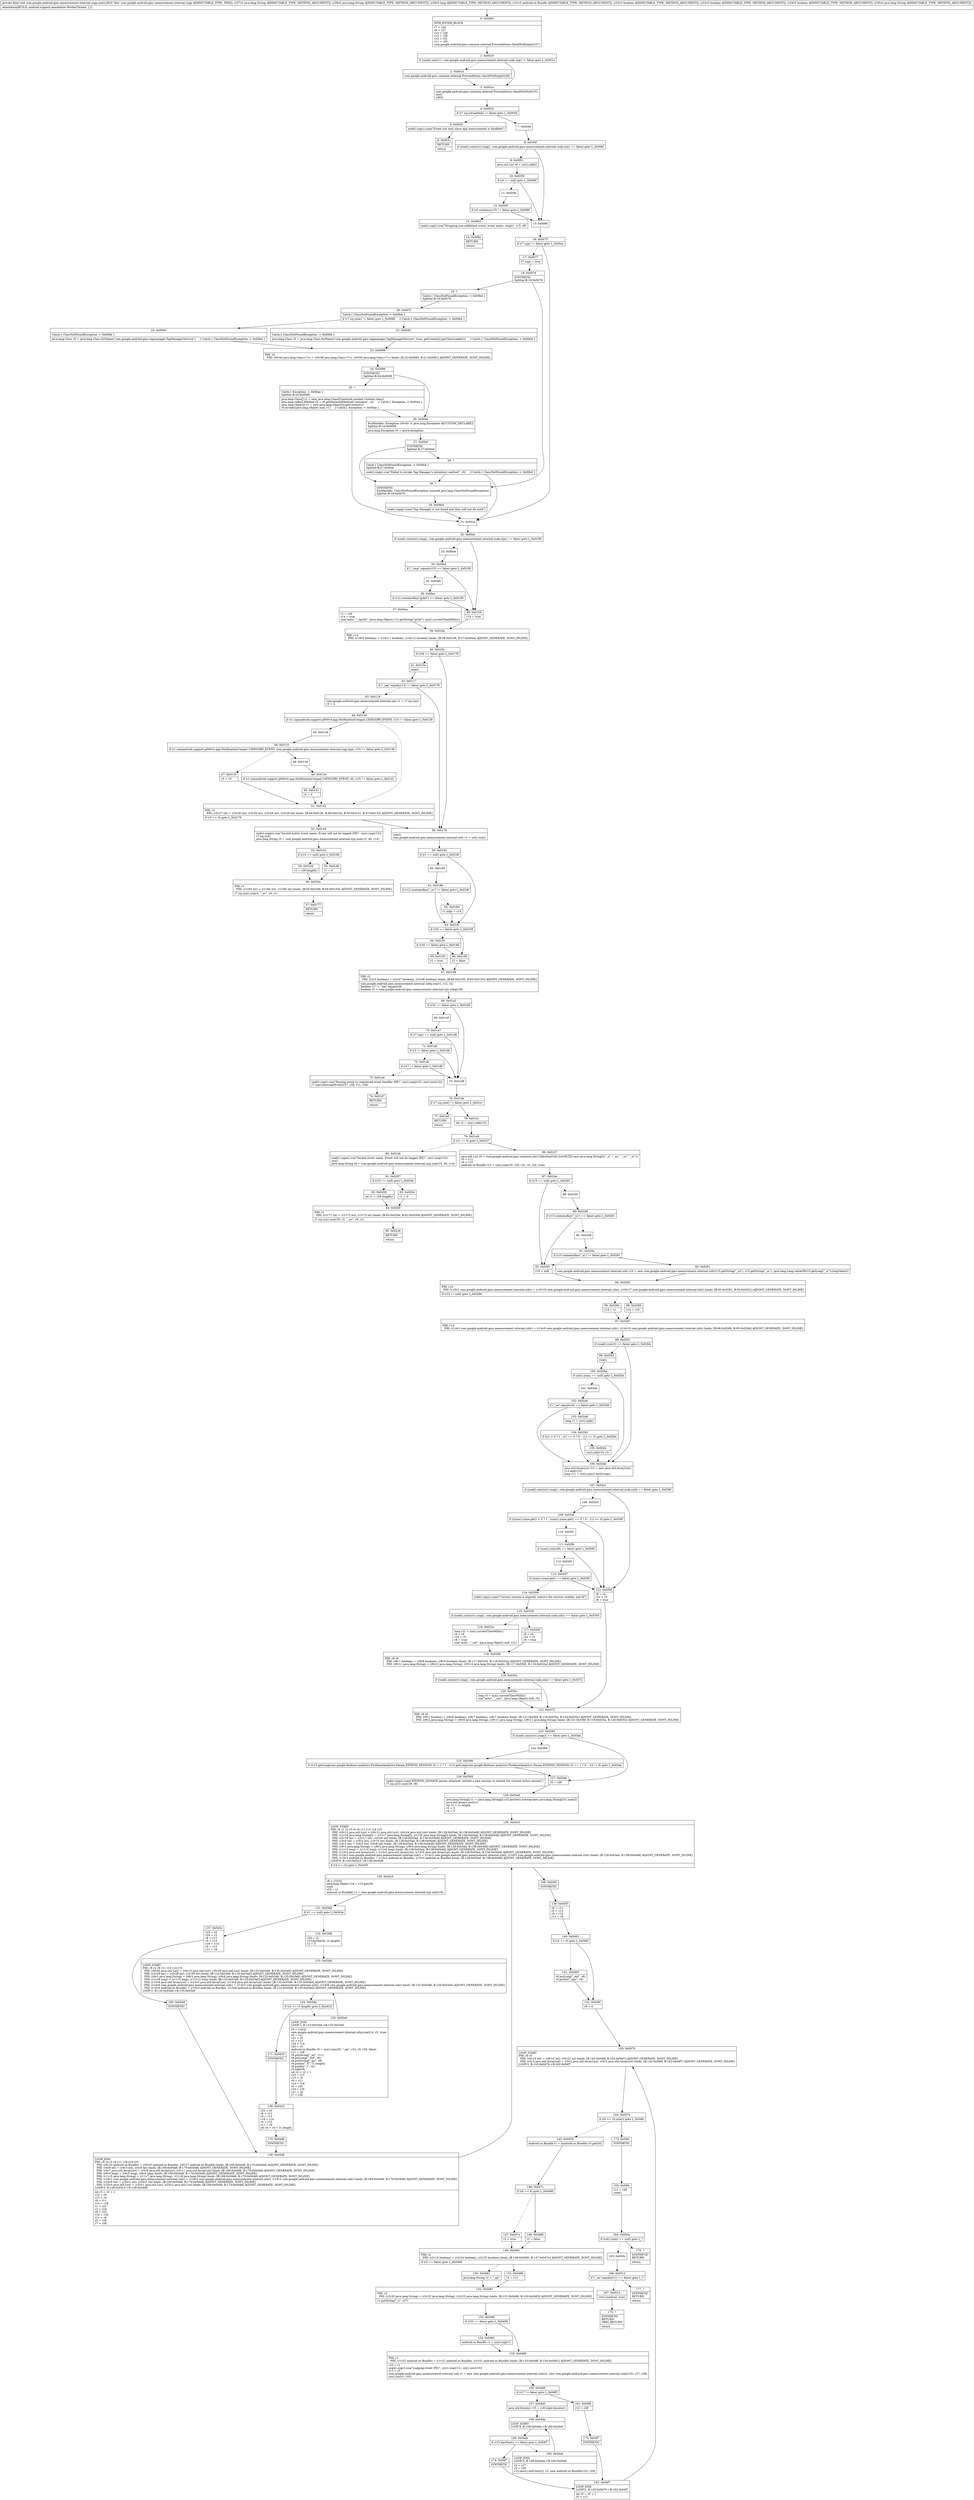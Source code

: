 digraph "CFG forcom.google.android.gms.measurement.internal.zzgp.zza(Ljava\/lang\/String;Ljava\/lang\/String;JLandroid\/os\/Bundle;ZZZLjava\/lang\/String;)V" {
Node_0 [shape=record,label="{0\:\ 0x0000|MTH_ENTER_BLOCK\l|r7 = r26\lr8 = r27\lr15 = r28\lr13 = r29\lr12 = r31\lr11 = r35\lcom.google.android.gms.common.internal.Preconditions.checkNotEmpty(r27)\l}"];
Node_1 [shape=record,label="{1\:\ 0x0019|if (zzad().zze(r11, com.google.android.gms.measurement.internal.zzak.zzip) != false) goto L_0x001e\l}"];
Node_2 [shape=record,label="{2\:\ 0x001b|com.google.android.gms.common.internal.Preconditions.checkNotEmpty(r28)\l}"];
Node_3 [shape=record,label="{3\:\ 0x001e|com.google.android.gms.common.internal.Preconditions.checkNotNull(r31)\lzzo()\lzzbi()\l}"];
Node_4 [shape=record,label="{4\:\ 0x002d|if (r7.zzj.isEnabled() != false) goto L_0x003d\l}"];
Node_5 [shape=record,label="{5\:\ 0x002f|zzab().zzgr().zzao(\"Event not sent since app measurement is disabled\")\l}"];
Node_6 [shape=record,label="{6\:\ 0x003c|RETURN\l|return\l}"];
Node_7 [shape=record,label="{7\:\ 0x003d}"];
Node_8 [shape=record,label="{8\:\ 0x004f|if (zzad().zze(zzr().zzag(), com.google.android.gms.measurement.internal.zzak.zzix) == false) goto L_0x006f\l}"];
Node_9 [shape=record,label="{9\:\ 0x0051|java.util.List r0 = zzr().zzbh()\l}"];
Node_10 [shape=record,label="{10\:\ 0x0059|if (r0 == null) goto L_0x006f\l}"];
Node_11 [shape=record,label="{11\:\ 0x005b}"];
Node_12 [shape=record,label="{12\:\ 0x005f|if (r0.contains(r15) != false) goto L_0x006f\l}"];
Node_13 [shape=record,label="{13\:\ 0x0061|zzab().zzgr().zza(\"Dropping non\-safelisted event. event name, origin\", r15, r8)\l}"];
Node_14 [shape=record,label="{14\:\ 0x006e|RETURN\l|return\l}"];
Node_15 [shape=record,label="{15\:\ 0x006f}"];
Node_16 [shape=record,label="{16\:\ 0x0075|if (r7.zzpx != false) goto L_0x00ca\l}"];
Node_17 [shape=record,label="{17\:\ 0x0077|r7.zzpx = true\l}"];
Node_18 [shape=record,label="{18\:\ 0x0079|SYNTHETIC\lSplitter:B:18:0x0079\l}"];
Node_19 [shape=record,label="{19\:\ ?|Catch:\{ ClassNotFoundException \-\> 0x00bd \}\lSplitter:B:18:0x0079\l}"];
Node_20 [shape=record,label="{20\:\ 0x007f|Catch:\{ ClassNotFoundException \-\> 0x00bd \}\l|if (r7.zzj.zzia() != false) goto L_0x0090     \/\/ Catch:\{ ClassNotFoundException \-\> 0x00bd \}\l}"];
Node_21 [shape=record,label="{21\:\ 0x0081|Catch:\{ ClassNotFoundException \-\> 0x00bd \}\l|java.lang.Class r0 = java.lang.Class.forName(\"com.google.android.gms.tagmanager.TagManagerService\", true, getContext().getClassLoader())     \/\/ Catch:\{ ClassNotFoundException \-\> 0x00bd \}\l}"];
Node_22 [shape=record,label="{22\:\ 0x0090|Catch:\{ ClassNotFoundException \-\> 0x00bd \}\l|java.lang.Class r0 = java.lang.Class.forName(\"com.google.android.gms.tagmanager.TagManagerService\")     \/\/ Catch:\{ ClassNotFoundException \-\> 0x00bd \}\l}"];
Node_23 [shape=record,label="{23\:\ 0x0096|PHI: r0 \l  PHI: (r0v44 java.lang.Class\<?\>) = (r0v48 java.lang.Class\<?\>), (r0v50 java.lang.Class\<?\>) binds: [B:22:0x0090, B:21:0x0081] A[DONT_GENERATE, DONT_INLINE]\l}"];
Node_24 [shape=record,label="{24\:\ 0x0098|SYNTHETIC\lSplitter:B:24:0x0098\l}"];
Node_25 [shape=record,label="{25\:\ ?|Catch:\{ Exception \-\> 0x00ae \}\lSplitter:B:24:0x0098\l|java.lang.Class[] r2 = new java.lang.Class[]\{android.content.Context.class\}\ljava.lang.reflect.Method r0 = r0.getDeclaredMethod(\"initialize\", r2)     \/\/ Catch:\{ Exception \-\> 0x00ae \}\ljava.lang.Object[] r1 = new java.lang.Object[]\{getContext()\}\lr0.invoke((java.lang.Object) null, r1)     \/\/ Catch:\{ Exception \-\> 0x00ae \}\l}"];
Node_26 [shape=record,label="{26\:\ 0x00ae|ExcHandler: Exception (r0v45 'e' java.lang.Exception A[CUSTOM_DECLARE])\lSplitter:B:24:0x0098\l|java.lang.Exception r0 = move\-exception\l}"];
Node_27 [shape=record,label="{27\:\ 0x00af|SYNTHETIC\lSplitter:B:27:0x00af\l}"];
Node_28 [shape=record,label="{28\:\ ?|Catch:\{ ClassNotFoundException \-\> 0x00bd \}\lSplitter:B:27:0x00af\l|zzab().zzgn().zza(\"Failed to invoke Tag Manager's initialize() method\", r0)     \/\/ Catch:\{ ClassNotFoundException \-\> 0x00bd \}\l}"];
Node_29 [shape=record,label="{29\:\ 0x00bd|zzab().zzgq().zzao(\"Tag Manager is not found and thus will not be used\")\l}"];
Node_30 [shape=record,label="{30\:\ ?|SYNTHETIC\lExcHandler: ClassNotFoundException (unused java.lang.ClassNotFoundException)\lSplitter:B:18:0x0079\l}"];
Node_31 [shape=record,label="{31\:\ 0x00ca}"];
Node_32 [shape=record,label="{32\:\ 0x00dc|if (zzad().zze(zzr().zzag(), com.google.android.gms.measurement.internal.zzak.zzje) == false) goto L_0x0109\l}"];
Node_33 [shape=record,label="{33\:\ 0x00de}"];
Node_34 [shape=record,label="{34\:\ 0x00e4|if (\"_cmp\".equals(r15) == false) goto L_0x0109\l}"];
Node_35 [shape=record,label="{35\:\ 0x00e6}"];
Node_36 [shape=record,label="{36\:\ 0x00ec|if (r12.containsKey(\"gclid\") == false) goto L_0x0109\l}"];
Node_37 [shape=record,label="{37\:\ 0x00ee|r1 = r26\lr14 = true\lzza(\"auto\", \"_lgclid\", (java.lang.Object) r12.getString(\"gclid\"), zzx().currentTimeMillis())\l}"];
Node_38 [shape=record,label="{38\:\ 0x0109|r14 = true\l}"];
Node_39 [shape=record,label="{39\:\ 0x010a|PHI: r14 \l  PHI: (r14v0 boolean) = (r14v11 boolean), (r14v12 boolean) binds: [B:38:0x0109, B:37:0x00ee] A[DONT_GENERATE, DONT_INLINE]\l}"];
Node_40 [shape=record,label="{40\:\ 0x010c|if (r34 == false) goto L_0x0178\l}"];
Node_41 [shape=record,label="{41\:\ 0x010e|zzae()\l}"];
Node_42 [shape=record,label="{42\:\ 0x0117|if (\"_iap\".equals(r15) != false) goto L_0x0178\l}"];
Node_43 [shape=record,label="{43\:\ 0x0119|com.google.android.gms.measurement.internal.zzjs r1 = r7.zzj.zzz()\lr3 = 2\l}"];
Node_44 [shape=record,label="{44\:\ 0x0126|if (r1.zzp(android.support.p000v4.app.NotificationCompat.CATEGORY_EVENT, r15) != false) goto L_0x0129\l}"];
Node_45 [shape=record,label="{45\:\ 0x0129}"];
Node_46 [shape=record,label="{46\:\ 0x0131|if (r1.zza(android.support.p000v4.app.NotificationCompat.CATEGORY_EVENT, com.google.android.gms.measurement.internal.zzgj.zzpn, r15) != false) goto L_0x0138\l}"];
Node_47 [shape=record,label="{47\:\ 0x0133|r3 = 13\l}"];
Node_48 [shape=record,label="{48\:\ 0x0138}"];
Node_49 [shape=record,label="{49\:\ 0x013e|if (r1.zza(android.support.p000v4.app.NotificationCompat.CATEGORY_EVENT, 40, r15) != false) goto L_0x0141\l}"];
Node_50 [shape=record,label="{50\:\ 0x0141|r3 = 0\l}"];
Node_51 [shape=record,label="{51\:\ 0x0142|PHI: r3 \l  PHI: (r3v27 int) = (r3v26 int), (r3v26 int), (r3v28 int), (r3v29 int) binds: [B:44:0x0126, B:49:0x013e, B:50:0x0141, B:47:0x0133] A[DONT_GENERATE, DONT_INLINE]\l|if (r3 == 0) goto L_0x0178\l}"];
Node_52 [shape=record,label="{52\:\ 0x0144|zzab().zzgm().zza(\"Invalid public event name. Event will not be logged (FE)\", zzy().zzaj(r15))\lr7.zzj.zzz()\ljava.lang.String r0 = com.google.android.gms.measurement.internal.zzjs.zza(r15, 40, r14)\l}"];
Node_53 [shape=record,label="{53\:\ 0x0162|if (r15 == null) goto L_0x016b\l}"];
Node_54 [shape=record,label="{54\:\ 0x0164|r1 = r28.length()\l}"];
Node_55 [shape=record,label="{55\:\ 0x016b|r1 = 0\l}"];
Node_56 [shape=record,label="{56\:\ 0x016c|PHI: r1 \l  PHI: (r1v83 int) = (r1v84 int), (r1v85 int) binds: [B:55:0x016b, B:54:0x0164] A[DONT_GENERATE, DONT_INLINE]\l|r7.zzj.zzz().zza(r3, \"_ev\", r0, r1)\l}"];
Node_57 [shape=record,label="{57\:\ 0x0177|RETURN\l|return\l}"];
Node_58 [shape=record,label="{58\:\ 0x0178|zzae()\lcom.google.android.gms.measurement.internal.zzhr r1 = zzt().zzin()\l}"];
Node_59 [shape=record,label="{59\:\ 0x0183|if (r1 == null) goto L_0x018f\l}"];
Node_60 [shape=record,label="{60\:\ 0x0185}"];
Node_61 [shape=record,label="{61\:\ 0x018b|if (r12.containsKey(\"_sc\") != false) goto L_0x018f\l}"];
Node_62 [shape=record,label="{62\:\ 0x018d|r1.zzqx = r14\l}"];
Node_63 [shape=record,label="{63\:\ 0x018f|if (r32 == false) goto L_0x0195\l}"];
Node_64 [shape=record,label="{64\:\ 0x0191|if (r34 == false) goto L_0x0195\l}"];
Node_65 [shape=record,label="{65\:\ 0x0193|r2 = true\l}"];
Node_66 [shape=record,label="{66\:\ 0x0195|r2 = false\l}"];
Node_67 [shape=record,label="{67\:\ 0x0196|PHI: r2 \l  PHI: (r2v2 boolean) = (r2v47 boolean), (r2v48 boolean) binds: [B:66:0x0195, B:65:0x0193] A[DONT_GENERATE, DONT_INLINE]\l|com.google.android.gms.measurement.internal.zzhq.zza(r1, r12, r2)\lboolean r17 = \"am\".equals(r8)\lboolean r2 = com.google.android.gms.measurement.internal.zzjs.zzbq(r28)\l}"];
Node_68 [shape=record,label="{68\:\ 0x01a3|if (r32 == false) goto L_0x01d8\l}"];
Node_69 [shape=record,label="{69\:\ 0x01a5}"];
Node_70 [shape=record,label="{70\:\ 0x01a7|if (r7.zzpv == null) goto L_0x01d8\l}"];
Node_71 [shape=record,label="{71\:\ 0x01a9|if (r2 != false) goto L_0x01d8\l}"];
Node_72 [shape=record,label="{72\:\ 0x01ab|if (r17 != false) goto L_0x01d8\l}"];
Node_73 [shape=record,label="{73\:\ 0x01ad|zzab().zzgr().zza(\"Passing event to registered event handler (FE)\", zzy().zzaj(r15), zzy().zzc(r12))\lr7.zzpv.interceptEvent(r27, r28, r31, r29)\l}"];
Node_74 [shape=record,label="{74\:\ 0x01d7|RETURN\l|return\l}"];
Node_75 [shape=record,label="{75\:\ 0x01d8}"];
Node_76 [shape=record,label="{76\:\ 0x01de|if (r7.zzj.zzie() != false) goto L_0x01e1\l}"];
Node_77 [shape=record,label="{77\:\ 0x01e0|RETURN\l|return\l}"];
Node_78 [shape=record,label="{78\:\ 0x01e1|int r2 = zzz().zzbl(r15)\l}"];
Node_79 [shape=record,label="{79\:\ 0x01e9|if (r2 == 0) goto L_0x0227\l}"];
Node_80 [shape=record,label="{80\:\ 0x01eb|zzab().zzgm().zza(\"Invalid event name. Event will not be logged (FE)\", zzy().zzaj(r15))\lzzz()\ljava.lang.String r0 = com.google.android.gms.measurement.internal.zzjs.zza(r15, 40, r14)\l}"];
Node_81 [shape=record,label="{81\:\ 0x0207|if (r15 == null) goto L_0x020e\l}"];
Node_82 [shape=record,label="{82\:\ 0x0209|int r1 = r28.length()\l}"];
Node_83 [shape=record,label="{83\:\ 0x020e|r1 = 0\l}"];
Node_84 [shape=record,label="{84\:\ 0x020f|PHI: r1 \l  PHI: (r1v71 int) = (r1v72 int), (r1v73 int) binds: [B:83:0x020e, B:82:0x0209] A[DONT_GENERATE, DONT_INLINE]\l|r7.zzj.zzz().zza(r35, r2, \"_ev\", r0, r1)\l}"];
Node_85 [shape=record,label="{85\:\ 0x0226|RETURN\l|return\l}"];
Node_86 [shape=record,label="{86\:\ 0x0227|java.util.List r0 = com.google.android.gms.common.util.CollectionUtils.listOf((T[]) new java.lang.String[]\{\"_o\", \"_sn\", \"_sc\", \"_si\"\})\lr5 = r11\lr4 = r15\landroid.os.Bundle r15 = zzz().zza(r35, r28, r31, r0, r34, true)\l}"];
Node_87 [shape=record,label="{87\:\ 0x024e|if (r15 == null) goto L_0x0281\l}"];
Node_88 [shape=record,label="{88\:\ 0x0250}"];
Node_89 [shape=record,label="{89\:\ 0x0256|if (r15.containsKey(\"_sc\") == false) goto L_0x0281\l}"];
Node_90 [shape=record,label="{90\:\ 0x0258}"];
Node_91 [shape=record,label="{91\:\ 0x025e|if (r15.containsKey(\"_si\") != false) goto L_0x0261\l}"];
Node_92 [shape=record,label="{92\:\ 0x0261|com.google.android.gms.measurement.internal.zzhr r10 = new com.google.android.gms.measurement.internal.zzhr(r15.getString(\"_sn\"), r15.getString(\"_sc\"), java.lang.Long.valueOf(r15.getLong(\"_si\")).longValue())\l}"];
Node_93 [shape=record,label="{93\:\ 0x0281|r10 = null\l}"];
Node_94 [shape=record,label="{94\:\ 0x0282|PHI: r10 \l  PHI: (r10v2 com.google.android.gms.measurement.internal.zzhr) = (r10v16 com.google.android.gms.measurement.internal.zzhr), (r10v17 com.google.android.gms.measurement.internal.zzhr) binds: [B:93:0x0281, B:92:0x0261] A[DONT_GENERATE, DONT_INLINE]\l|if (r10 != null) goto L_0x0286\l}"];
Node_95 [shape=record,label="{95\:\ 0x0284|r14 = r1\l}"];
Node_96 [shape=record,label="{96\:\ 0x0286|r14 = r10\l}"];
Node_97 [shape=record,label="{97\:\ 0x0287|PHI: r14 \l  PHI: (r14v2 com.google.android.gms.measurement.internal.zzhr) = (r14v9 com.google.android.gms.measurement.internal.zzhr), (r14v10 com.google.android.gms.measurement.internal.zzhr) binds: [B:96:0x0286, B:95:0x0284] A[DONT_GENERATE, DONT_INLINE]\l}"];
Node_98 [shape=record,label="{98\:\ 0x0291|if (zzad().zzz(r5) == false) goto L_0x02bb\l}"];
Node_99 [shape=record,label="{99\:\ 0x0293|zzae()\l}"];
Node_100 [shape=record,label="{100\:\ 0x029e|if (zzt().zzin() == null) goto L_0x02bb\l}"];
Node_101 [shape=record,label="{101\:\ 0x02a0}"];
Node_102 [shape=record,label="{102\:\ 0x02a6|if (\"_ae\".equals(r4) == false) goto L_0x02bb\l}"];
Node_103 [shape=record,label="{103\:\ 0x02a8|long r1 = zzv().zzjb()\l}"];
Node_104 [shape=record,label="{104\:\ 0x02b2|if ((r1 \> 0 ? 1 : (r1 == 0 ? 0 : \-1)) \<= 0) goto L_0x02bb\l}"];
Node_105 [shape=record,label="{105\:\ 0x02b4|zzz().zzb(r15, r1)\l}"];
Node_106 [shape=record,label="{106\:\ 0x02bb|java.util.ArrayList r13 = new java.util.ArrayList()\lr13.add(r15)\llong r11 = zzz().zzjw().nextLong()\l}"];
Node_107 [shape=record,label="{107\:\ 0x02e1|if (zzad().zze(zzr().zzag(), com.google.android.gms.measurement.internal.zzak.zzid) == false) goto L_0x036f\l}"];
Node_108 [shape=record,label="{108\:\ 0x02e3}"];
Node_109 [shape=record,label="{109\:\ 0x02ef|if ((zzac().zzma.get() \> 0 ? 1 : (zzac().zzma.get() == 0 ? 0 : \-1)) \<= 0) goto L_0x036f\l}"];
Node_110 [shape=record,label="{110\:\ 0x02f1}"];
Node_111 [shape=record,label="{111\:\ 0x02fb|if (zzac().zzx(r29) == false) goto L_0x036f\l}"];
Node_112 [shape=record,label="{112\:\ 0x02fd}"];
Node_113 [shape=record,label="{113\:\ 0x0307|if (zzac().zzmd.get() == false) goto L_0x036f\l}"];
Node_114 [shape=record,label="{114\:\ 0x0309|zzab().zzgs().zzao(\"Current session is expired, remove the session number and Id\")\l}"];
Node_115 [shape=record,label="{115\:\ 0x0328|if (zzad().zze(zzr().zzag(), com.google.android.gms.measurement.internal.zzak.zzhz) == false) goto L_0x0345\l}"];
Node_116 [shape=record,label="{116\:\ 0x032a|long r21 = zzx().currentTimeMillis()\lr9 = r4\lr10 = r5\lr8 = true\lzza(\"auto\", \"_sid\", (java.lang.Object) null, r21)\l}"];
Node_117 [shape=record,label="{117\:\ 0x0345|r9 = r4\lr10 = r5\lr8 = true\l}"];
Node_118 [shape=record,label="{118\:\ 0x0348|PHI: r8 r9 \l  PHI: (r8v7 boolean) = (r8v8 boolean), (r8v9 boolean) binds: [B:117:0x0345, B:116:0x032a] A[DONT_GENERATE, DONT_INLINE]\l  PHI: (r9v11 java.lang.String) = (r9v12 java.lang.String), (r9v14 java.lang.String) binds: [B:117:0x0345, B:116:0x032a] A[DONT_GENERATE, DONT_INLINE]\l}"];
Node_119 [shape=record,label="{119\:\ 0x035a|if (zzad().zze(zzr().zzag(), com.google.android.gms.measurement.internal.zzak.zzia) == false) goto L_0x0372\l}"];
Node_120 [shape=record,label="{120\:\ 0x035c|long r5 = zzx().currentTimeMillis()\lzza(\"auto\", \"_sno\", (java.lang.Object) null, r5)\l}"];
Node_121 [shape=record,label="{121\:\ 0x036f|r9 = r4\lr10 = r5\lr8 = true\l}"];
Node_122 [shape=record,label="{122\:\ 0x0372|PHI: r8 r9 \l  PHI: (r8v1 boolean) = (r8v6 boolean), (r8v7 boolean), (r8v7 boolean) binds: [B:121:0x036f, B:119:0x035a, B:120:0x035c] A[DONT_GENERATE, DONT_INLINE]\l  PHI: (r9v2 java.lang.String) = (r9v9 java.lang.String), (r9v11 java.lang.String), (r9v11 java.lang.String) binds: [B:121:0x036f, B:119:0x035a, B:120:0x035c] A[DONT_GENERATE, DONT_INLINE]\l}"];
Node_123 [shape=record,label="{123\:\ 0x0382|if (zzad().zzy(zzr().zzag()) == false) goto L_0x03ab\l}"];
Node_124 [shape=record,label="{124\:\ 0x0384}"];
Node_125 [shape=record,label="{125\:\ 0x0390|if ((r15.getLong(com.google.firebase.analytics.FirebaseAnalytics.Param.EXTEND_SESSION, 0) \> 1 ? 1 : (r15.getLong(com.google.firebase.analytics.FirebaseAnalytics.Param.EXTEND_SESSION, 0) == 1 ? 0 : \-1)) != 0) goto L_0x03ab\l}"];
Node_126 [shape=record,label="{126\:\ 0x0392|zzab().zzgs().zzao(\"EXTEND_SESSION param attached: initiate a new session or extend the current active session\")\lr7.zzj.zzv().zza(r29, r8)\l}"];
Node_127 [shape=record,label="{127\:\ 0x03ab|r5 = r29\l}"];
Node_128 [shape=record,label="{128\:\ 0x03ad|java.lang.String[] r1 = (java.lang.String[]) r15.keySet().toArray(new java.lang.String[r31.size()])\ljava.util.Arrays.sort(r1)\lint r2 = r1.length\lr3 = 0\lr4 = 0\l}"];
Node_129 [shape=record,label="{129\:\ 0x03c3|LOOP_START\lPHI: r0 r1 r2 r3 r4 r9 r11 r13 r14 r15 \l  PHI: (r0v13 java.util.List) = (r0v12 java.util.List), (r0v24 java.util.List) binds: [B:128:0x03ad, B:138:0x0448] A[DONT_GENERATE, DONT_INLINE]\l  PHI: (r1v18 java.lang.String[]) = (r1v17 java.lang.String[]), (r1v35 java.lang.String[]) binds: [B:128:0x03ad, B:138:0x0448] A[DONT_GENERATE, DONT_INLINE]\l  PHI: (r2v18 int) = (r2v17 int), (r2v26 int) binds: [B:128:0x03ad, B:138:0x0448] A[DONT_GENERATE, DONT_INLINE]\l  PHI: (r3v4 int) = (r3v3 int), (r3v10 int) binds: [B:128:0x03ad, B:138:0x0448] A[DONT_GENERATE, DONT_INLINE]\l  PHI: (r4v3 int) = (r4v2 int), (r4v8 int) binds: [B:128:0x03ad, B:138:0x0448] A[DONT_GENERATE, DONT_INLINE]\l  PHI: (r9v3 java.lang.String) = (r9v2 java.lang.String), (r9v4 java.lang.String) binds: [B:128:0x03ad, B:138:0x0448] A[DONT_GENERATE, DONT_INLINE]\l  PHI: (r11v3 long) = (r11v2 long), (r11v6 long) binds: [B:128:0x03ad, B:138:0x0448] A[DONT_GENERATE, DONT_INLINE]\l  PHI: (r13v3 java.util.ArrayList) = (r13v2 java.util.ArrayList), (r13v5 java.util.ArrayList) binds: [B:128:0x03ad, B:138:0x0448] A[DONT_GENERATE, DONT_INLINE]\l  PHI: (r14v3 com.google.android.gms.measurement.internal.zzhr) = (r14v2 com.google.android.gms.measurement.internal.zzhr), (r14v5 com.google.android.gms.measurement.internal.zzhr) binds: [B:128:0x03ad, B:138:0x0448] A[DONT_GENERATE, DONT_INLINE]\l  PHI: (r15v3 android.os.Bundle) = (r15v2 android.os.Bundle), (r15v5 android.os.Bundle) binds: [B:128:0x03ad, B:138:0x0448] A[DONT_GENERATE, DONT_INLINE]\lLOOP:0: B:129:0x03c3\-\>B:138:0x0448\l|if (r3 \>= r2) goto L_0x045f\l}"];
Node_130 [shape=record,label="{130\:\ 0x03c5|r8 = r1[r3]\ljava.lang.Object r18 = r15.get(r8)\lzzz()\lr23 = r1\landroid.os.Bundle[] r1 = com.google.android.gms.measurement.internal.zzjs.zzb(r18)\l}"];
Node_131 [shape=record,label="{131\:\ 0x03d4|if (r1 == null) goto L_0x043e\l}"];
Node_132 [shape=record,label="{132\:\ 0x03d6|r24 = r2\lr15.putInt(r8, r1.length)\lr2 = 0\l}"];
Node_133 [shape=record,label="{133\:\ 0x03dd|LOOP_START\lPHI: r0 r2 r9 r11 r13 r14 r15 \l  PHI: (r0v26 java.util.List) = (r0v13 java.util.List), (r0v29 java.util.List) binds: [B:132:0x03d6, B:135:0x03e0] A[DONT_GENERATE, DONT_INLINE]\l  PHI: (r2v29 int) = (r2v28 int), (r2v30 int) binds: [B:132:0x03d6, B:135:0x03e0] A[DONT_GENERATE, DONT_INLINE]\l  PHI: (r9v5 java.lang.String) = (r9v3 java.lang.String), (r9v8 java.lang.String) binds: [B:132:0x03d6, B:135:0x03e0] A[DONT_GENERATE, DONT_INLINE]\l  PHI: (r11v8 long) = (r11v3 long), (r11v12 long) binds: [B:132:0x03d6, B:135:0x03e0] A[DONT_GENERATE, DONT_INLINE]\l  PHI: (r13v6 java.util.ArrayList) = (r13v3 java.util.ArrayList), (r13v8 java.util.ArrayList) binds: [B:132:0x03d6, B:135:0x03e0] A[DONT_GENERATE, DONT_INLINE]\l  PHI: (r14v6 com.google.android.gms.measurement.internal.zzhr) = (r14v3 com.google.android.gms.measurement.internal.zzhr), (r14v8 com.google.android.gms.measurement.internal.zzhr) binds: [B:132:0x03d6, B:135:0x03e0] A[DONT_GENERATE, DONT_INLINE]\l  PHI: (r15v6 android.os.Bundle) = (r15v3 android.os.Bundle), (r15v8 android.os.Bundle) binds: [B:132:0x03d6, B:135:0x03e0] A[DONT_GENERATE, DONT_INLINE]\lLOOP:1: B:133:0x03dd\-\>B:135:0x03e0\l}"];
Node_134 [shape=record,label="{134\:\ 0x03de|if (r2 \>= r1.length) goto L_0x0433\l}"];
Node_135 [shape=record,label="{135\:\ 0x03e0|LOOP_END\lLOOP:1: B:133:0x03dd\-\>B:135:0x03e0\l|r5 = r1[r2]\lcom.google.android.gms.measurement.internal.zzhq.zza(r14, r5, true)\lr6 = r11\lr12 = r5\lr5 = r13\lr18 = r14\lr25 = r0\landroid.os.Bundle r9 = zzz().zza(r35, \"_ep\", r12, r0, r34, false)\lr11 = r28\lr9.putString(\"_en\", r11)\lr9.putLong(\"_eid\", r6)\lr9.putString(\"_gn\", r8)\lr9.putInt(\"_ll\", r1.length)\lr9.putInt(\"_i\", r2)\lr5.add(r9)\lint r2 = r2 + 1\lr15 = r15\lr13 = r5\lr9 = r11\lr14 = r18\lr0 = r25\lr10 = r35\lr11 = r6\lr7 = r26\l}"];
Node_136 [shape=record,label="{136\:\ 0x0433|r25 = r0\lr6 = r11\lr5 = r13\lr18 = r14\lr0 = r15\lr11 = r9\lint r4 = r4 + r1.length\l}"];
Node_137 [shape=record,label="{137\:\ 0x043e|r25 = r0\lr24 = r2\lr6 = r11\lr5 = r13\lr18 = r14\lr0 = r15\lr11 = r9\l}"];
Node_138 [shape=record,label="{138\:\ 0x0448|LOOP_END\lPHI: r0 r4 r5 r6 r11 r18 r24 r25 \l  PHI: (r0v23 android.os.Bundle) = (r0v25 android.os.Bundle), (r0v27 android.os.Bundle) binds: [B:169:0x0448, B:170:0x0448] A[DONT_GENERATE, DONT_INLINE]\l  PHI: (r4v8 int) = (r4v3 int), (r4v9 int) binds: [B:169:0x0448, B:170:0x0448] A[DONT_GENERATE, DONT_INLINE]\l  PHI: (r5v7 java.util.ArrayList) = (r5v9 java.util.ArrayList), (r5v11 java.util.ArrayList) binds: [B:169:0x0448, B:170:0x0448] A[DONT_GENERATE, DONT_INLINE]\l  PHI: (r6v4 long) = (r6v5 long), (r6v6 long) binds: [B:169:0x0448, B:170:0x0448] A[DONT_GENERATE, DONT_INLINE]\l  PHI: (r11v5 java.lang.String) = (r11v7 java.lang.String), (r11v9 java.lang.String) binds: [B:169:0x0448, B:170:0x0448] A[DONT_GENERATE, DONT_INLINE]\l  PHI: (r18v1 com.google.android.gms.measurement.internal.zzhr) = (r18v2 com.google.android.gms.measurement.internal.zzhr), (r18v3 com.google.android.gms.measurement.internal.zzhr) binds: [B:169:0x0448, B:170:0x0448] A[DONT_GENERATE, DONT_INLINE]\l  PHI: (r24v0 int) = (r24v1 int), (r24v2 int) binds: [B:169:0x0448, B:170:0x0448] A[DONT_GENERATE, DONT_INLINE]\l  PHI: (r25v0 java.util.List) = (r25v1 java.util.List), (r25v2 java.util.List) binds: [B:169:0x0448, B:170:0x0448] A[DONT_GENERATE, DONT_INLINE]\lLOOP:0: B:129:0x03c3\-\>B:138:0x0448\l|int r3 = r3 + 1\lr15 = r0\lr13 = r5\lr9 = r11\lr14 = r18\lr1 = r23\lr2 = r24\lr0 = r25\lr10 = r35\lr11 = r6\lr5 = r29\lr7 = r26\l}"];
Node_139 [shape=record,label="{139\:\ 0x045f|r6 = r11\lr5 = r13\lr0 = r15\lr11 = r9\l}"];
Node_140 [shape=record,label="{140\:\ 0x0463|if (r4 == 0) goto L_0x046f\l}"];
Node_141 [shape=record,label="{141\:\ 0x0465|r0.putLong(\"_eid\", r6)\lr0.putInt(\"_epc\", r4)\l}"];
Node_142 [shape=record,label="{142\:\ 0x046f|r0 = 0\l}"];
Node_143 [shape=record,label="{143\:\ 0x0470|LOOP_START\lPHI: r0 r5 \l  PHI: (r0v16 int) = (r0v15 int), (r0v22 int) binds: [B:142:0x046f, B:162:0x04f7] A[DONT_GENERATE, DONT_INLINE]\l  PHI: (r5v3 java.util.ArrayList) = (r5v2 java.util.ArrayList), (r5v5 java.util.ArrayList) binds: [B:142:0x046f, B:162:0x04f7] A[DONT_GENERATE, DONT_INLINE]\lLOOP:2: B:143:0x0470\-\>B:162:0x04f7\l}"];
Node_144 [shape=record,label="{144\:\ 0x0474|if (r0 \>= r5.size()) goto L_0x04fc\l}"];
Node_145 [shape=record,label="{145\:\ 0x0476|android.os.Bundle r1 = (android.os.Bundle) r5.get(r0)\l}"];
Node_146 [shape=record,label="{146\:\ 0x047c|if (r0 == 0) goto L_0x0480\l}"];
Node_147 [shape=record,label="{147\:\ 0x047e|r2 = true\l}"];
Node_148 [shape=record,label="{148\:\ 0x0480|r2 = false\l}"];
Node_149 [shape=record,label="{149\:\ 0x0481|PHI: r2 \l  PHI: (r2v19 boolean) = (r2v24 boolean), (r2v25 boolean) binds: [B:148:0x0480, B:147:0x047e] A[DONT_GENERATE, DONT_INLINE]\l|if (r2 == false) goto L_0x0486\l}"];
Node_150 [shape=record,label="{150\:\ 0x0483|java.lang.String r2 = \"_ep\"\l}"];
Node_151 [shape=record,label="{151\:\ 0x0486|r2 = r11\l}"];
Node_152 [shape=record,label="{152\:\ 0x0487|PHI: r2 \l  PHI: (r2v20 java.lang.String) = (r2v22 java.lang.String), (r2v23 java.lang.String) binds: [B:151:0x0486, B:150:0x0483] A[DONT_GENERATE, DONT_INLINE]\l|r1.putString(\"_o\", r27)\l}"];
Node_153 [shape=record,label="{153\:\ 0x048f|if (r33 == false) goto L_0x0499\l}"];
Node_154 [shape=record,label="{154\:\ 0x0491|android.os.Bundle r1 = zzz().zzg(r1)\l}"];
Node_155 [shape=record,label="{155\:\ 0x0499|PHI: r1 \l  PHI: (r1v22 android.os.Bundle) = (r1v21 android.os.Bundle), (r1v31 android.os.Bundle) binds: [B:153:0x048f, B:154:0x0491] A[DONT_GENERATE, DONT_INLINE]\l|r10 = r1\lzzab().zzgr().zza(\"Logging event (FE)\", zzy().zzaj(r11), zzy().zzc(r10))\lr13 = r5\lcom.google.android.gms.measurement.internal.zzai r1 = new com.google.android.gms.measurement.internal.zzai(r2, new com.google.android.gms.measurement.internal.zzah(r10), r27, r29)\lzzs().zzc(r1, r35)\l}"];
Node_156 [shape=record,label="{156\:\ 0x04d0|if (r17 != false) goto L_0x04f5\l}"];
Node_157 [shape=record,label="{157\:\ 0x04d2|java.util.Iterator r15 = r26.zzpw.iterator()\l}"];
Node_158 [shape=record,label="{158\:\ 0x04da|LOOP_START\lLOOP:3: B:158:0x04da\-\>B:160:0x04e0\l}"];
Node_159 [shape=record,label="{159\:\ 0x04de|if (r15.hasNext() == false) goto L_0x04f7\l}"];
Node_160 [shape=record,label="{160\:\ 0x04e0|LOOP_END\lLOOP:3: B:158:0x04da\-\>B:160:0x04e0\l|r2 = r27\lr3 = r28\lr15.next().onEvent(r2, r3, new android.os.Bundle(r10), r29)\l}"];
Node_161 [shape=record,label="{161\:\ 0x04f5|r12 = r26\l}"];
Node_162 [shape=record,label="{162\:\ 0x04f7|LOOP_END\lLOOP:2: B:143:0x0470\-\>B:162:0x04f7\l|int r0 = r0 + 1\lr5 = r13\l}"];
Node_163 [shape=record,label="{163\:\ 0x04fc|r12 = r26\lzzae()\l}"];
Node_164 [shape=record,label="{164\:\ 0x050a|if (zzt().zzin() == null) goto L_?\l}"];
Node_165 [shape=record,label="{165\:\ 0x050c}"];
Node_166 [shape=record,label="{166\:\ 0x0512|if (\"_ae\".equals(r11) == false) goto L_?\l}"];
Node_167 [shape=record,label="{167\:\ 0x0514|zzv().zza(true, true)\l}"];
Node_168 [shape=record,label="{168\:\ 0x045f|SYNTHETIC\l}"];
Node_169 [shape=record,label="{169\:\ 0x0448|SYNTHETIC\l}"];
Node_170 [shape=record,label="{170\:\ 0x0448|SYNTHETIC\l}"];
Node_171 [shape=record,label="{171\:\ 0x0433|SYNTHETIC\l}"];
Node_172 [shape=record,label="{172\:\ 0x04fc|SYNTHETIC\l}"];
Node_173 [shape=record,label="{173\:\ 0x04f7|SYNTHETIC\l}"];
Node_174 [shape=record,label="{174\:\ 0x04f7|SYNTHETIC\l}"];
Node_175 [shape=record,label="{175\:\ ?|SYNTHETIC\lRETURN\lORIG_RETURN\l|return\l}"];
Node_176 [shape=record,label="{176\:\ ?|SYNTHETIC\lRETURN\l|return\l}"];
Node_177 [shape=record,label="{177\:\ ?|SYNTHETIC\lRETURN\l|return\l}"];
MethodNode[shape=record,label="{private final void com.google.android.gms.measurement.internal.zzgp.zza((r26v0 'this' com.google.android.gms.measurement.internal.zzgp A[IMMUTABLE_TYPE, THIS]), (r27v0 java.lang.String A[IMMUTABLE_TYPE, METHOD_ARGUMENT]), (r28v0 java.lang.String A[IMMUTABLE_TYPE, METHOD_ARGUMENT]), (r29v0 long A[IMMUTABLE_TYPE, METHOD_ARGUMENT]), (r31v0 android.os.Bundle A[IMMUTABLE_TYPE, METHOD_ARGUMENT]), (r32v0 boolean A[IMMUTABLE_TYPE, METHOD_ARGUMENT]), (r33v0 boolean A[IMMUTABLE_TYPE, METHOD_ARGUMENT]), (r34v0 boolean A[IMMUTABLE_TYPE, METHOD_ARGUMENT]), (r35v0 java.lang.String A[IMMUTABLE_TYPE, METHOD_ARGUMENT]))  | Annotation[BUILD, android.support.annotation.WorkerThread, \{\}]\l}"];
MethodNode -> Node_0;
Node_0 -> Node_1;
Node_1 -> Node_2[style=dashed];
Node_1 -> Node_3;
Node_2 -> Node_3;
Node_3 -> Node_4;
Node_4 -> Node_5[style=dashed];
Node_4 -> Node_7;
Node_5 -> Node_6;
Node_7 -> Node_8;
Node_8 -> Node_9[style=dashed];
Node_8 -> Node_15;
Node_9 -> Node_10;
Node_10 -> Node_11[style=dashed];
Node_10 -> Node_15;
Node_11 -> Node_12;
Node_12 -> Node_13[style=dashed];
Node_12 -> Node_15;
Node_13 -> Node_14;
Node_15 -> Node_16;
Node_16 -> Node_17[style=dashed];
Node_16 -> Node_31;
Node_17 -> Node_18;
Node_18 -> Node_19;
Node_18 -> Node_30;
Node_19 -> Node_20;
Node_20 -> Node_21[style=dashed];
Node_20 -> Node_22;
Node_21 -> Node_23;
Node_22 -> Node_23;
Node_23 -> Node_24;
Node_24 -> Node_25;
Node_24 -> Node_26;
Node_25 -> Node_26;
Node_25 -> Node_31;
Node_26 -> Node_27;
Node_27 -> Node_28;
Node_27 -> Node_30;
Node_28 -> Node_30;
Node_28 -> Node_31;
Node_29 -> Node_31;
Node_30 -> Node_29;
Node_31 -> Node_32;
Node_32 -> Node_33[style=dashed];
Node_32 -> Node_38;
Node_33 -> Node_34;
Node_34 -> Node_35[style=dashed];
Node_34 -> Node_38;
Node_35 -> Node_36;
Node_36 -> Node_37[style=dashed];
Node_36 -> Node_38;
Node_37 -> Node_39;
Node_38 -> Node_39;
Node_39 -> Node_40;
Node_40 -> Node_41[style=dashed];
Node_40 -> Node_58;
Node_41 -> Node_42;
Node_42 -> Node_43[style=dashed];
Node_42 -> Node_58;
Node_43 -> Node_44;
Node_44 -> Node_45;
Node_44 -> Node_51[style=dashed];
Node_45 -> Node_46;
Node_46 -> Node_47[style=dashed];
Node_46 -> Node_48;
Node_47 -> Node_51;
Node_48 -> Node_49;
Node_49 -> Node_50;
Node_49 -> Node_51[style=dashed];
Node_50 -> Node_51;
Node_51 -> Node_52[style=dashed];
Node_51 -> Node_58;
Node_52 -> Node_53;
Node_53 -> Node_54[style=dashed];
Node_53 -> Node_55;
Node_54 -> Node_56;
Node_55 -> Node_56;
Node_56 -> Node_57;
Node_58 -> Node_59;
Node_59 -> Node_60[style=dashed];
Node_59 -> Node_63;
Node_60 -> Node_61;
Node_61 -> Node_62[style=dashed];
Node_61 -> Node_63;
Node_62 -> Node_63;
Node_63 -> Node_64[style=dashed];
Node_63 -> Node_66;
Node_64 -> Node_65[style=dashed];
Node_64 -> Node_66;
Node_65 -> Node_67;
Node_66 -> Node_67;
Node_67 -> Node_68;
Node_68 -> Node_69[style=dashed];
Node_68 -> Node_75;
Node_69 -> Node_70;
Node_70 -> Node_71[style=dashed];
Node_70 -> Node_75;
Node_71 -> Node_72[style=dashed];
Node_71 -> Node_75;
Node_72 -> Node_73[style=dashed];
Node_72 -> Node_75;
Node_73 -> Node_74;
Node_75 -> Node_76;
Node_76 -> Node_77[style=dashed];
Node_76 -> Node_78;
Node_78 -> Node_79;
Node_79 -> Node_80[style=dashed];
Node_79 -> Node_86;
Node_80 -> Node_81;
Node_81 -> Node_82[style=dashed];
Node_81 -> Node_83;
Node_82 -> Node_84;
Node_83 -> Node_84;
Node_84 -> Node_85;
Node_86 -> Node_87;
Node_87 -> Node_88[style=dashed];
Node_87 -> Node_93;
Node_88 -> Node_89;
Node_89 -> Node_90[style=dashed];
Node_89 -> Node_93;
Node_90 -> Node_91;
Node_91 -> Node_92;
Node_91 -> Node_93[style=dashed];
Node_92 -> Node_94;
Node_93 -> Node_94;
Node_94 -> Node_95[style=dashed];
Node_94 -> Node_96;
Node_95 -> Node_97;
Node_96 -> Node_97;
Node_97 -> Node_98;
Node_98 -> Node_99[style=dashed];
Node_98 -> Node_106;
Node_99 -> Node_100;
Node_100 -> Node_101[style=dashed];
Node_100 -> Node_106;
Node_101 -> Node_102;
Node_102 -> Node_103[style=dashed];
Node_102 -> Node_106;
Node_103 -> Node_104;
Node_104 -> Node_105[style=dashed];
Node_104 -> Node_106;
Node_105 -> Node_106;
Node_106 -> Node_107;
Node_107 -> Node_108[style=dashed];
Node_107 -> Node_121;
Node_108 -> Node_109;
Node_109 -> Node_110[style=dashed];
Node_109 -> Node_121;
Node_110 -> Node_111;
Node_111 -> Node_112[style=dashed];
Node_111 -> Node_121;
Node_112 -> Node_113;
Node_113 -> Node_114[style=dashed];
Node_113 -> Node_121;
Node_114 -> Node_115;
Node_115 -> Node_116[style=dashed];
Node_115 -> Node_117;
Node_116 -> Node_118;
Node_117 -> Node_118;
Node_118 -> Node_119;
Node_119 -> Node_120[style=dashed];
Node_119 -> Node_122;
Node_120 -> Node_122;
Node_121 -> Node_122;
Node_122 -> Node_123;
Node_123 -> Node_124[style=dashed];
Node_123 -> Node_127;
Node_124 -> Node_125;
Node_125 -> Node_126[style=dashed];
Node_125 -> Node_127;
Node_126 -> Node_128;
Node_127 -> Node_128;
Node_128 -> Node_129;
Node_129 -> Node_130[style=dashed];
Node_129 -> Node_168;
Node_130 -> Node_131;
Node_131 -> Node_132[style=dashed];
Node_131 -> Node_137;
Node_132 -> Node_133;
Node_133 -> Node_134;
Node_134 -> Node_135[style=dashed];
Node_134 -> Node_171;
Node_135 -> Node_133;
Node_136 -> Node_170;
Node_137 -> Node_169;
Node_138 -> Node_129;
Node_139 -> Node_140;
Node_140 -> Node_141[style=dashed];
Node_140 -> Node_142;
Node_141 -> Node_142;
Node_142 -> Node_143;
Node_143 -> Node_144;
Node_144 -> Node_145[style=dashed];
Node_144 -> Node_172;
Node_145 -> Node_146;
Node_146 -> Node_147[style=dashed];
Node_146 -> Node_148;
Node_147 -> Node_149;
Node_148 -> Node_149;
Node_149 -> Node_150[style=dashed];
Node_149 -> Node_151;
Node_150 -> Node_152;
Node_151 -> Node_152;
Node_152 -> Node_153;
Node_153 -> Node_154[style=dashed];
Node_153 -> Node_155;
Node_154 -> Node_155;
Node_155 -> Node_156;
Node_156 -> Node_157[style=dashed];
Node_156 -> Node_161;
Node_157 -> Node_158;
Node_158 -> Node_159;
Node_159 -> Node_160[style=dashed];
Node_159 -> Node_174;
Node_160 -> Node_158;
Node_161 -> Node_173;
Node_162 -> Node_143;
Node_163 -> Node_164;
Node_164 -> Node_165[style=dashed];
Node_164 -> Node_176;
Node_165 -> Node_166;
Node_166 -> Node_167[style=dashed];
Node_166 -> Node_177;
Node_167 -> Node_175;
Node_168 -> Node_139;
Node_169 -> Node_138;
Node_170 -> Node_138;
Node_171 -> Node_136;
Node_172 -> Node_163;
Node_173 -> Node_162;
Node_174 -> Node_162;
}

